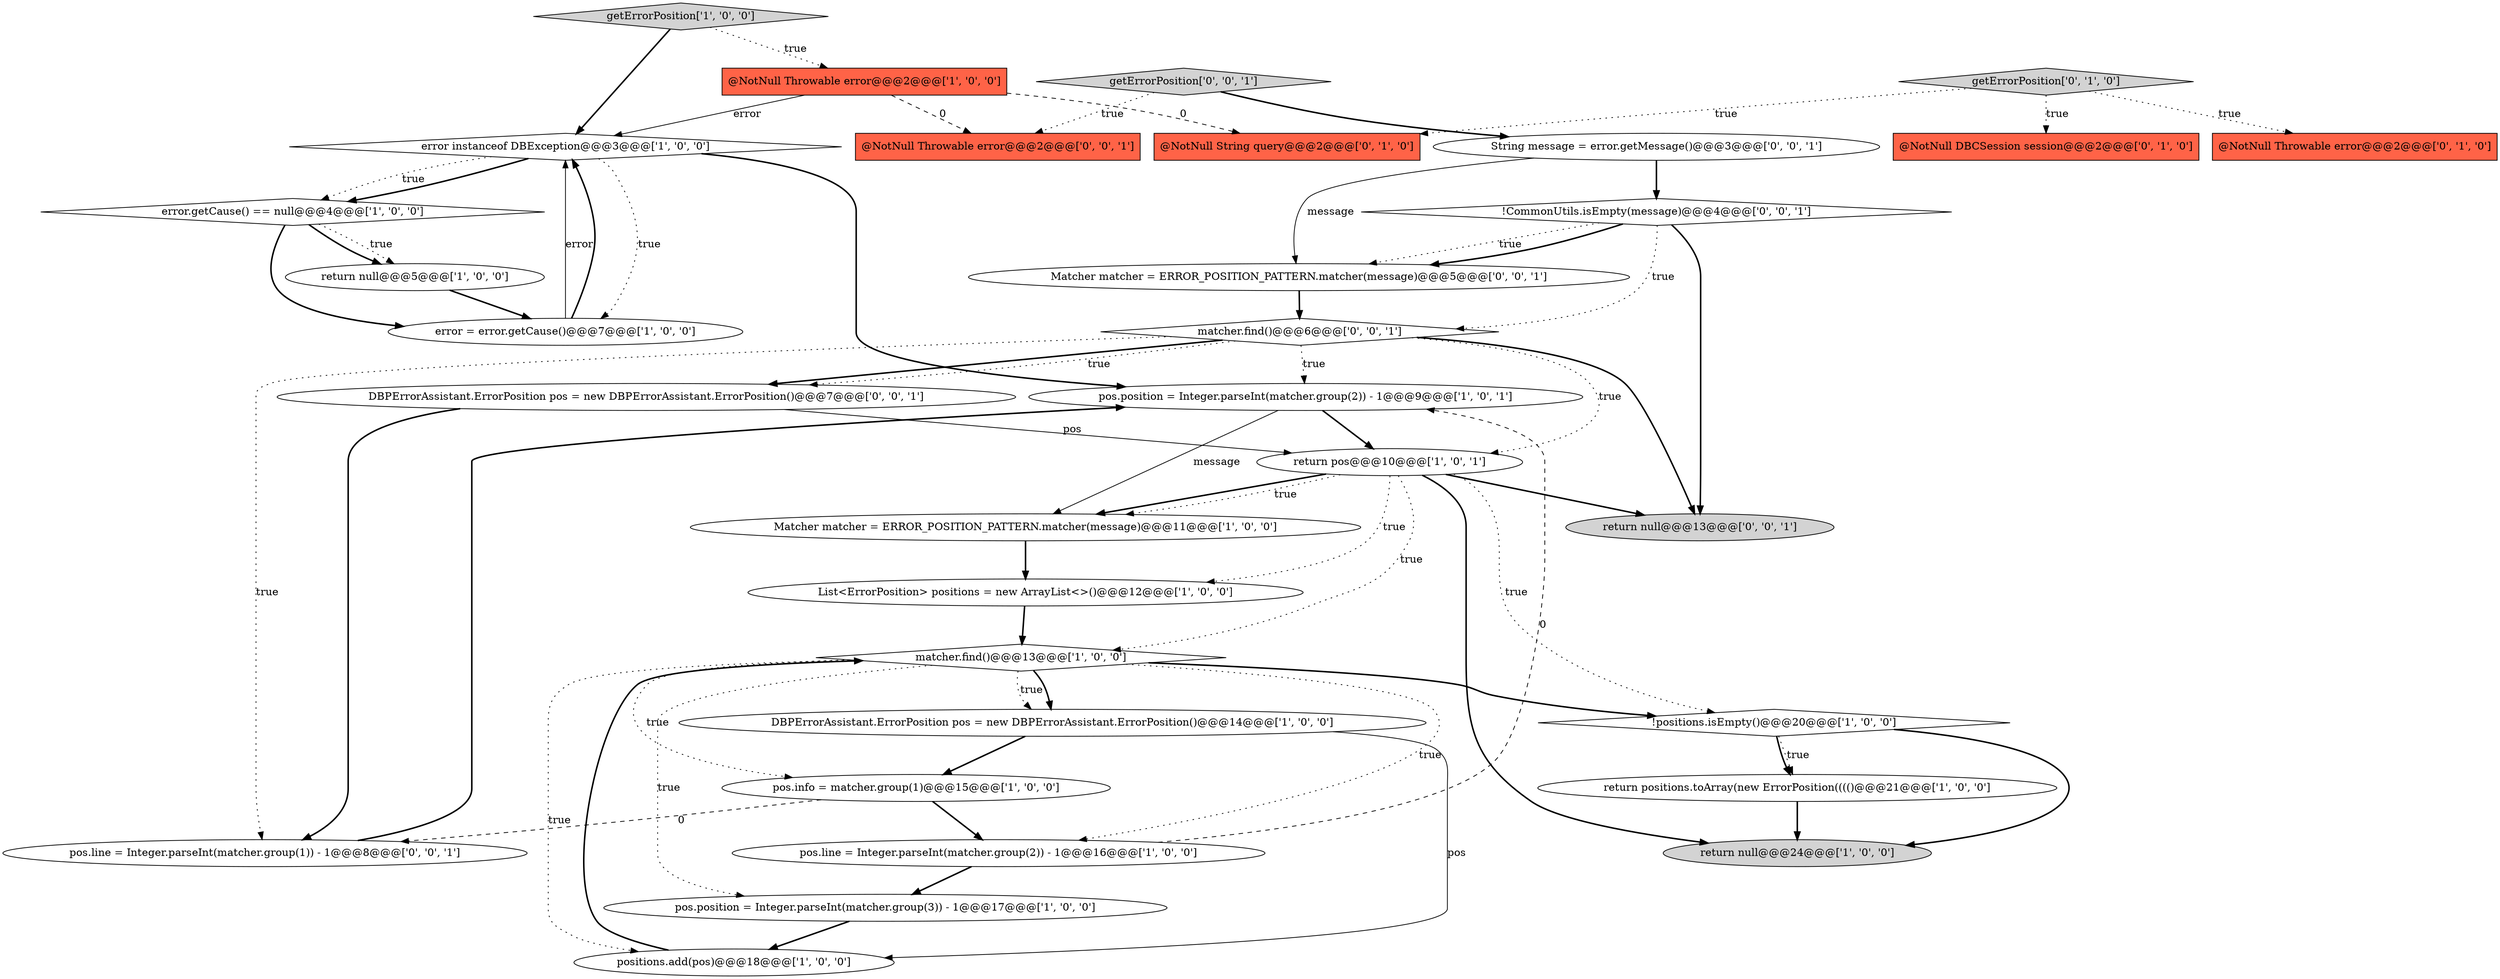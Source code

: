 digraph {
8 [style = filled, label = "pos.position = Integer.parseInt(matcher.group(2)) - 1@@@9@@@['1', '0', '1']", fillcolor = white, shape = ellipse image = "AAA0AAABBB1BBB"];
19 [style = filled, label = "getErrorPosition['0', '1', '0']", fillcolor = lightgray, shape = diamond image = "AAA0AAABBB2BBB"];
29 [style = filled, label = "return null@@@13@@@['0', '0', '1']", fillcolor = lightgray, shape = ellipse image = "AAA0AAABBB3BBB"];
16 [style = filled, label = "getErrorPosition['1', '0', '0']", fillcolor = lightgray, shape = diamond image = "AAA0AAABBB1BBB"];
23 [style = filled, label = "String message = error.getMessage()@@@3@@@['0', '0', '1']", fillcolor = white, shape = ellipse image = "AAA0AAABBB3BBB"];
25 [style = filled, label = "matcher.find()@@@6@@@['0', '0', '1']", fillcolor = white, shape = diamond image = "AAA0AAABBB3BBB"];
0 [style = filled, label = "return null@@@24@@@['1', '0', '0']", fillcolor = lightgray, shape = ellipse image = "AAA0AAABBB1BBB"];
12 [style = filled, label = "return positions.toArray(new ErrorPosition(((()@@@21@@@['1', '0', '0']", fillcolor = white, shape = ellipse image = "AAA0AAABBB1BBB"];
22 [style = filled, label = "@NotNull String query@@@2@@@['0', '1', '0']", fillcolor = tomato, shape = box image = "AAA1AAABBB2BBB"];
4 [style = filled, label = "error.getCause() == null@@@4@@@['1', '0', '0']", fillcolor = white, shape = diamond image = "AAA0AAABBB1BBB"];
24 [style = filled, label = "getErrorPosition['0', '0', '1']", fillcolor = lightgray, shape = diamond image = "AAA0AAABBB3BBB"];
1 [style = filled, label = "@NotNull Throwable error@@@2@@@['1', '0', '0']", fillcolor = tomato, shape = box image = "AAA1AAABBB1BBB"];
9 [style = filled, label = "!positions.isEmpty()@@@20@@@['1', '0', '0']", fillcolor = white, shape = diamond image = "AAA0AAABBB1BBB"];
21 [style = filled, label = "@NotNull DBCSession session@@@2@@@['0', '1', '0']", fillcolor = tomato, shape = box image = "AAA0AAABBB2BBB"];
26 [style = filled, label = "DBPErrorAssistant.ErrorPosition pos = new DBPErrorAssistant.ErrorPosition()@@@7@@@['0', '0', '1']", fillcolor = white, shape = ellipse image = "AAA0AAABBB3BBB"];
3 [style = filled, label = "return pos@@@10@@@['1', '0', '1']", fillcolor = white, shape = ellipse image = "AAA0AAABBB1BBB"];
5 [style = filled, label = "pos.info = matcher.group(1)@@@15@@@['1', '0', '0']", fillcolor = white, shape = ellipse image = "AAA0AAABBB1BBB"];
14 [style = filled, label = "matcher.find()@@@13@@@['1', '0', '0']", fillcolor = white, shape = diamond image = "AAA0AAABBB1BBB"];
7 [style = filled, label = "error instanceof DBException@@@3@@@['1', '0', '0']", fillcolor = white, shape = diamond image = "AAA0AAABBB1BBB"];
6 [style = filled, label = "List<ErrorPosition> positions = new ArrayList<>()@@@12@@@['1', '0', '0']", fillcolor = white, shape = ellipse image = "AAA0AAABBB1BBB"];
17 [style = filled, label = "Matcher matcher = ERROR_POSITION_PATTERN.matcher(message)@@@11@@@['1', '0', '0']", fillcolor = white, shape = ellipse image = "AAA0AAABBB1BBB"];
20 [style = filled, label = "@NotNull Throwable error@@@2@@@['0', '1', '0']", fillcolor = tomato, shape = box image = "AAA0AAABBB2BBB"];
31 [style = filled, label = "!CommonUtils.isEmpty(message)@@@4@@@['0', '0', '1']", fillcolor = white, shape = diamond image = "AAA0AAABBB3BBB"];
10 [style = filled, label = "pos.position = Integer.parseInt(matcher.group(3)) - 1@@@17@@@['1', '0', '0']", fillcolor = white, shape = ellipse image = "AAA0AAABBB1BBB"];
13 [style = filled, label = "return null@@@5@@@['1', '0', '0']", fillcolor = white, shape = ellipse image = "AAA0AAABBB1BBB"];
11 [style = filled, label = "error = error.getCause()@@@7@@@['1', '0', '0']", fillcolor = white, shape = ellipse image = "AAA0AAABBB1BBB"];
2 [style = filled, label = "positions.add(pos)@@@18@@@['1', '0', '0']", fillcolor = white, shape = ellipse image = "AAA0AAABBB1BBB"];
30 [style = filled, label = "pos.line = Integer.parseInt(matcher.group(1)) - 1@@@8@@@['0', '0', '1']", fillcolor = white, shape = ellipse image = "AAA0AAABBB3BBB"];
27 [style = filled, label = "@NotNull Throwable error@@@2@@@['0', '0', '1']", fillcolor = tomato, shape = box image = "AAA0AAABBB3BBB"];
18 [style = filled, label = "pos.line = Integer.parseInt(matcher.group(2)) - 1@@@16@@@['1', '0', '0']", fillcolor = white, shape = ellipse image = "AAA0AAABBB1BBB"];
28 [style = filled, label = "Matcher matcher = ERROR_POSITION_PATTERN.matcher(message)@@@5@@@['0', '0', '1']", fillcolor = white, shape = ellipse image = "AAA0AAABBB3BBB"];
15 [style = filled, label = "DBPErrorAssistant.ErrorPosition pos = new DBPErrorAssistant.ErrorPosition()@@@14@@@['1', '0', '0']", fillcolor = white, shape = ellipse image = "AAA0AAABBB1BBB"];
23->31 [style = bold, label=""];
14->2 [style = dotted, label="true"];
31->25 [style = dotted, label="true"];
9->12 [style = dotted, label="true"];
9->0 [style = bold, label=""];
18->8 [style = dashed, label="0"];
17->6 [style = bold, label=""];
19->20 [style = dotted, label="true"];
1->27 [style = dashed, label="0"];
8->17 [style = solid, label="message"];
4->13 [style = bold, label=""];
8->3 [style = bold, label=""];
16->7 [style = bold, label=""];
31->29 [style = bold, label=""];
26->3 [style = solid, label="pos"];
19->21 [style = dotted, label="true"];
7->4 [style = bold, label=""];
3->9 [style = dotted, label="true"];
5->18 [style = bold, label=""];
3->6 [style = dotted, label="true"];
24->27 [style = dotted, label="true"];
7->8 [style = bold, label=""];
25->29 [style = bold, label=""];
12->0 [style = bold, label=""];
13->11 [style = bold, label=""];
14->10 [style = dotted, label="true"];
3->0 [style = bold, label=""];
3->14 [style = dotted, label="true"];
15->5 [style = bold, label=""];
1->22 [style = dashed, label="0"];
26->30 [style = bold, label=""];
6->14 [style = bold, label=""];
4->13 [style = dotted, label="true"];
15->2 [style = solid, label="pos"];
14->15 [style = dotted, label="true"];
14->5 [style = dotted, label="true"];
7->11 [style = dotted, label="true"];
18->10 [style = bold, label=""];
16->1 [style = dotted, label="true"];
31->28 [style = dotted, label="true"];
2->14 [style = bold, label=""];
7->4 [style = dotted, label="true"];
19->22 [style = dotted, label="true"];
25->26 [style = bold, label=""];
25->3 [style = dotted, label="true"];
28->25 [style = bold, label=""];
3->17 [style = bold, label=""];
14->9 [style = bold, label=""];
3->17 [style = dotted, label="true"];
14->15 [style = bold, label=""];
10->2 [style = bold, label=""];
1->7 [style = solid, label="error"];
9->12 [style = bold, label=""];
11->7 [style = solid, label="error"];
31->28 [style = bold, label=""];
30->8 [style = bold, label=""];
4->11 [style = bold, label=""];
23->28 [style = solid, label="message"];
25->30 [style = dotted, label="true"];
14->18 [style = dotted, label="true"];
25->26 [style = dotted, label="true"];
3->29 [style = bold, label=""];
11->7 [style = bold, label=""];
25->8 [style = dotted, label="true"];
5->30 [style = dashed, label="0"];
24->23 [style = bold, label=""];
}
